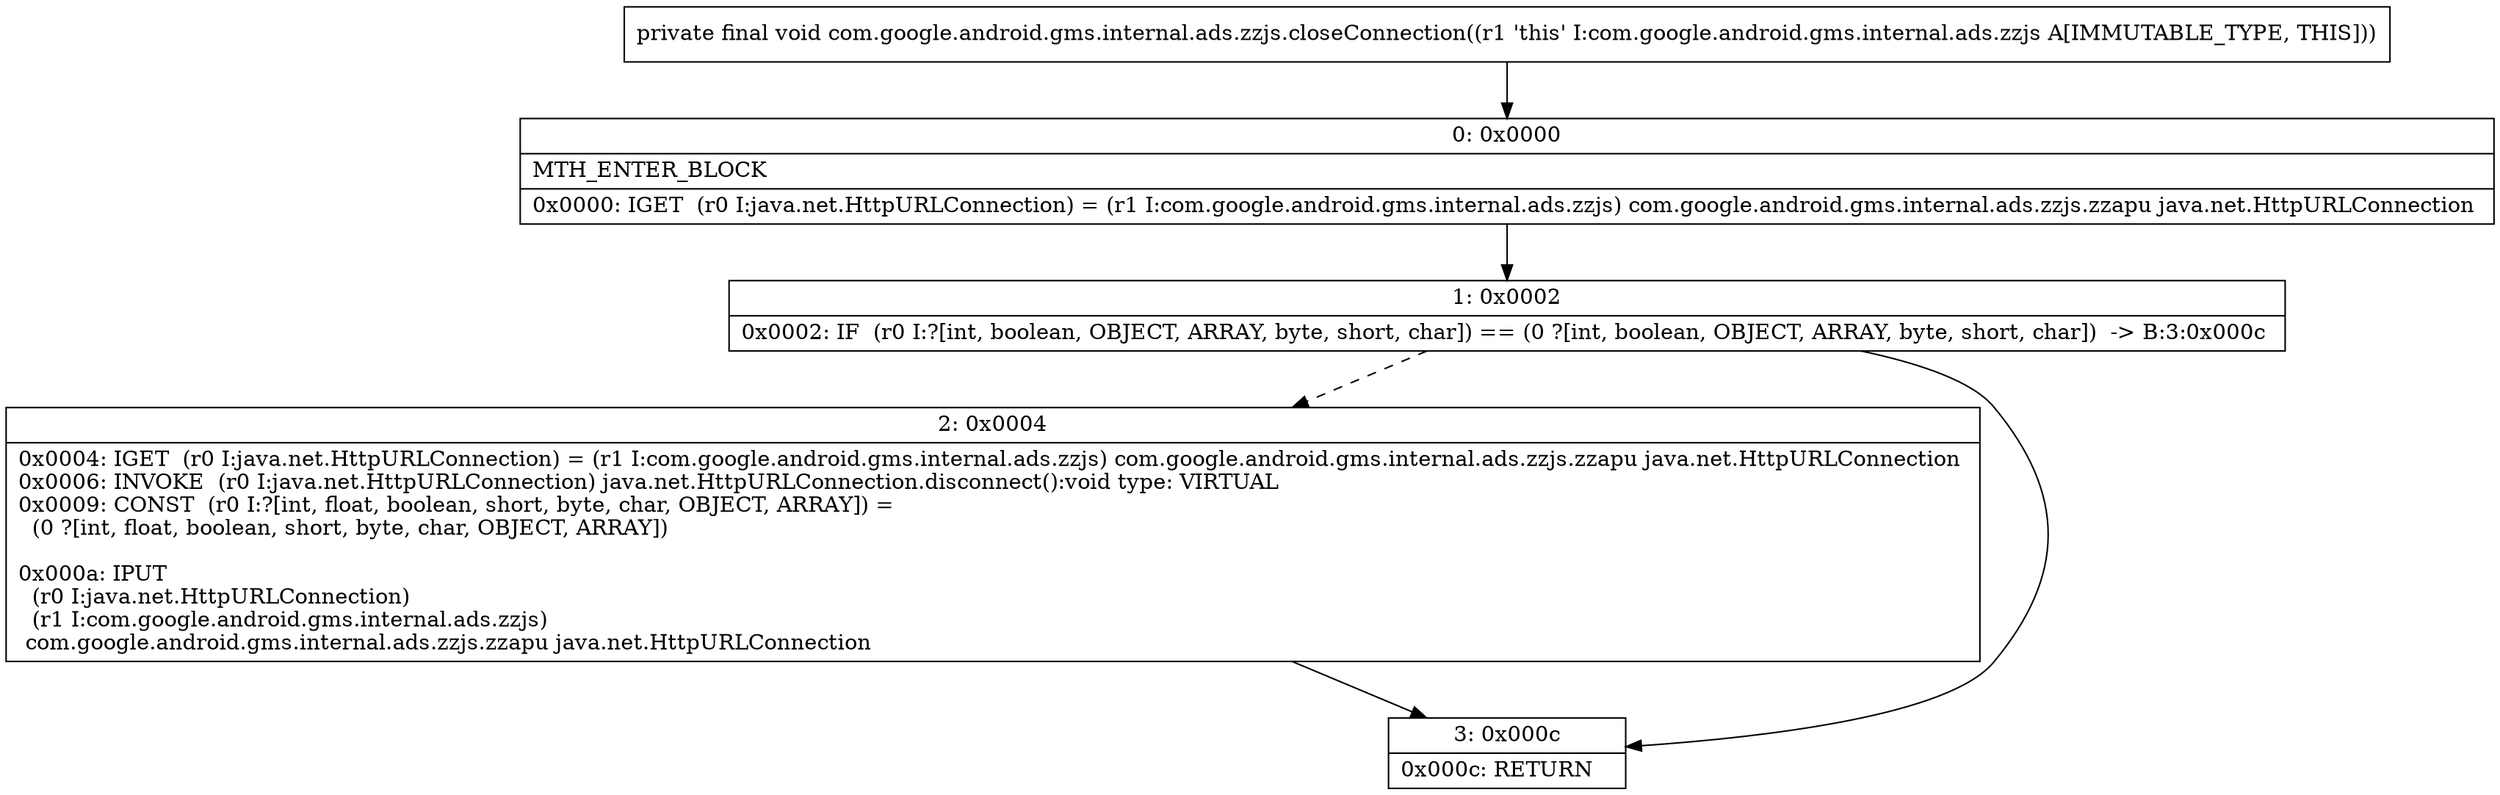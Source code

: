 digraph "CFG forcom.google.android.gms.internal.ads.zzjs.closeConnection()V" {
Node_0 [shape=record,label="{0\:\ 0x0000|MTH_ENTER_BLOCK\l|0x0000: IGET  (r0 I:java.net.HttpURLConnection) = (r1 I:com.google.android.gms.internal.ads.zzjs) com.google.android.gms.internal.ads.zzjs.zzapu java.net.HttpURLConnection \l}"];
Node_1 [shape=record,label="{1\:\ 0x0002|0x0002: IF  (r0 I:?[int, boolean, OBJECT, ARRAY, byte, short, char]) == (0 ?[int, boolean, OBJECT, ARRAY, byte, short, char])  \-\> B:3:0x000c \l}"];
Node_2 [shape=record,label="{2\:\ 0x0004|0x0004: IGET  (r0 I:java.net.HttpURLConnection) = (r1 I:com.google.android.gms.internal.ads.zzjs) com.google.android.gms.internal.ads.zzjs.zzapu java.net.HttpURLConnection \l0x0006: INVOKE  (r0 I:java.net.HttpURLConnection) java.net.HttpURLConnection.disconnect():void type: VIRTUAL \l0x0009: CONST  (r0 I:?[int, float, boolean, short, byte, char, OBJECT, ARRAY]) = \l  (0 ?[int, float, boolean, short, byte, char, OBJECT, ARRAY])\l \l0x000a: IPUT  \l  (r0 I:java.net.HttpURLConnection)\l  (r1 I:com.google.android.gms.internal.ads.zzjs)\l com.google.android.gms.internal.ads.zzjs.zzapu java.net.HttpURLConnection \l}"];
Node_3 [shape=record,label="{3\:\ 0x000c|0x000c: RETURN   \l}"];
MethodNode[shape=record,label="{private final void com.google.android.gms.internal.ads.zzjs.closeConnection((r1 'this' I:com.google.android.gms.internal.ads.zzjs A[IMMUTABLE_TYPE, THIS])) }"];
MethodNode -> Node_0;
Node_0 -> Node_1;
Node_1 -> Node_2[style=dashed];
Node_1 -> Node_3;
Node_2 -> Node_3;
}

